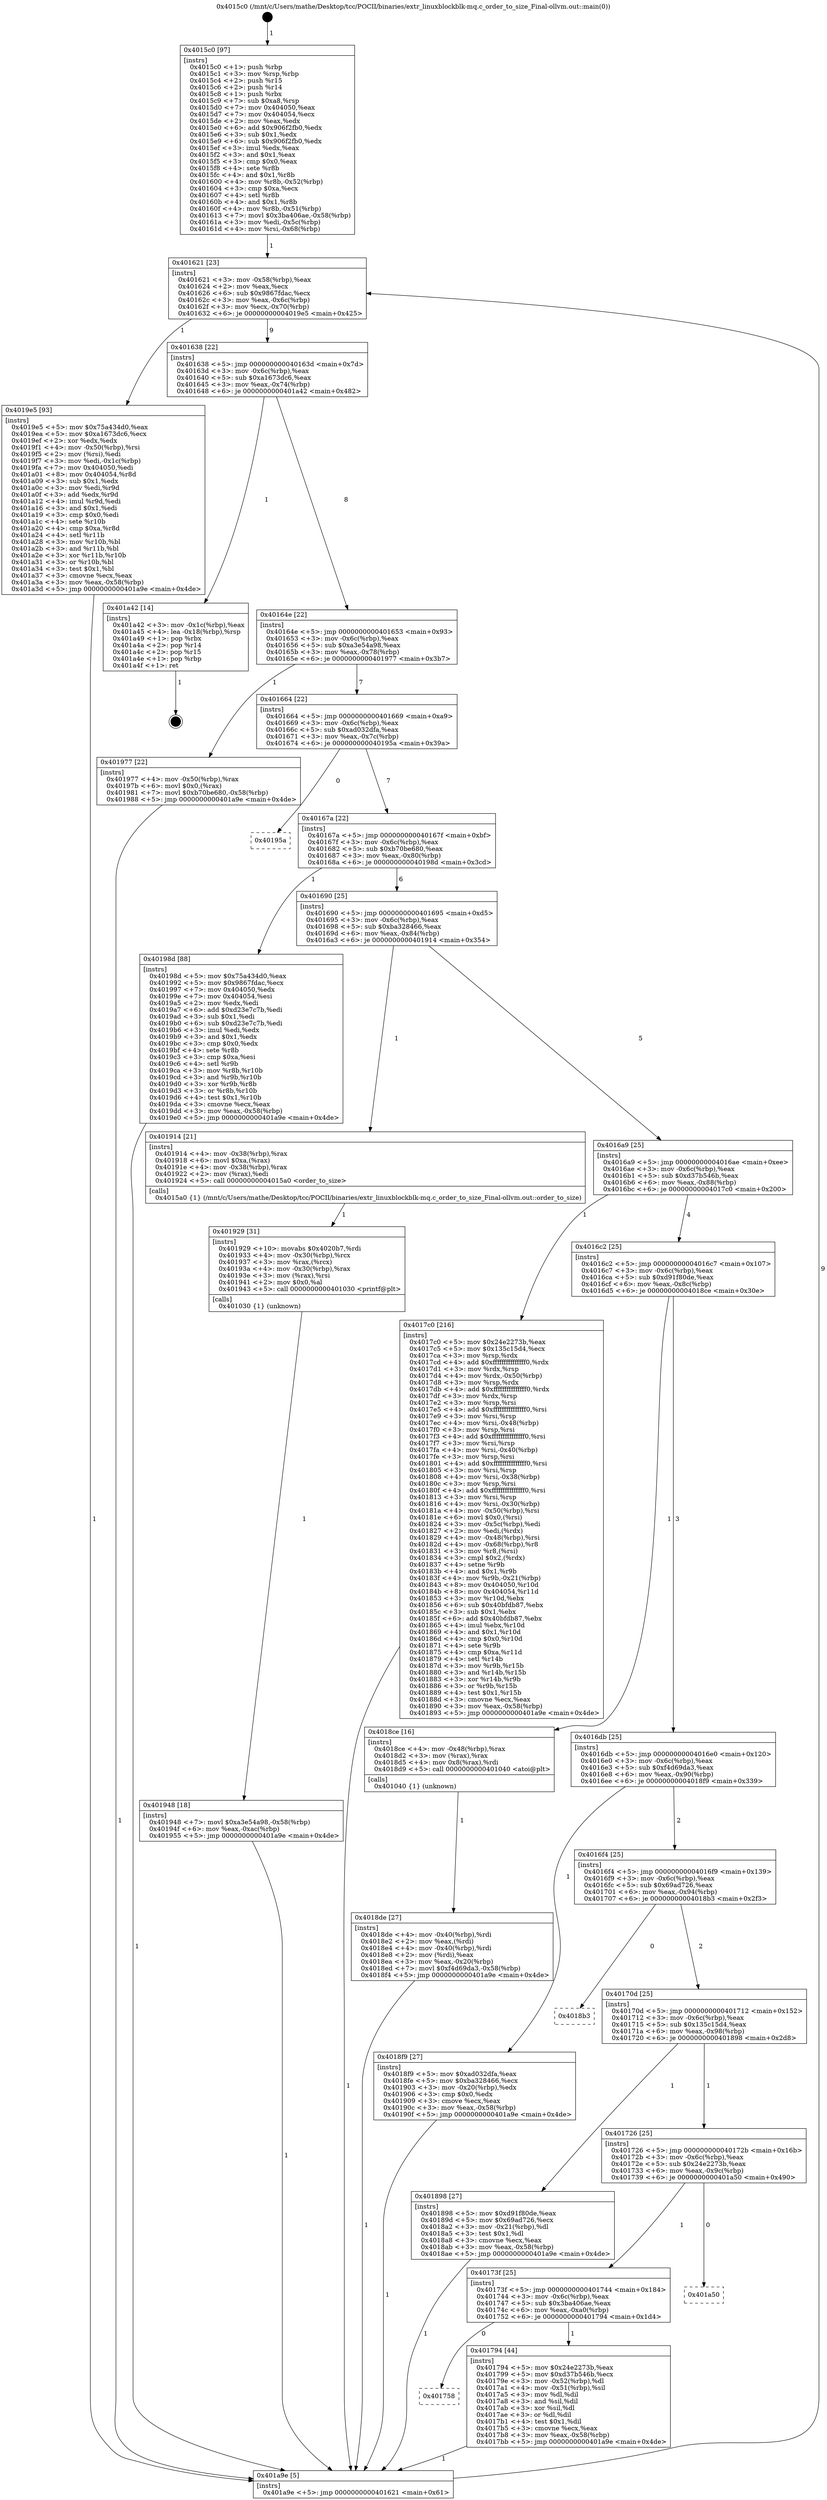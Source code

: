 digraph "0x4015c0" {
  label = "0x4015c0 (/mnt/c/Users/mathe/Desktop/tcc/POCII/binaries/extr_linuxblockblk-mq.c_order_to_size_Final-ollvm.out::main(0))"
  labelloc = "t"
  node[shape=record]

  Entry [label="",width=0.3,height=0.3,shape=circle,fillcolor=black,style=filled]
  "0x401621" [label="{
     0x401621 [23]\l
     | [instrs]\l
     &nbsp;&nbsp;0x401621 \<+3\>: mov -0x58(%rbp),%eax\l
     &nbsp;&nbsp;0x401624 \<+2\>: mov %eax,%ecx\l
     &nbsp;&nbsp;0x401626 \<+6\>: sub $0x9867fdac,%ecx\l
     &nbsp;&nbsp;0x40162c \<+3\>: mov %eax,-0x6c(%rbp)\l
     &nbsp;&nbsp;0x40162f \<+3\>: mov %ecx,-0x70(%rbp)\l
     &nbsp;&nbsp;0x401632 \<+6\>: je 00000000004019e5 \<main+0x425\>\l
  }"]
  "0x4019e5" [label="{
     0x4019e5 [93]\l
     | [instrs]\l
     &nbsp;&nbsp;0x4019e5 \<+5\>: mov $0x75a434d0,%eax\l
     &nbsp;&nbsp;0x4019ea \<+5\>: mov $0xa1673dc6,%ecx\l
     &nbsp;&nbsp;0x4019ef \<+2\>: xor %edx,%edx\l
     &nbsp;&nbsp;0x4019f1 \<+4\>: mov -0x50(%rbp),%rsi\l
     &nbsp;&nbsp;0x4019f5 \<+2\>: mov (%rsi),%edi\l
     &nbsp;&nbsp;0x4019f7 \<+3\>: mov %edi,-0x1c(%rbp)\l
     &nbsp;&nbsp;0x4019fa \<+7\>: mov 0x404050,%edi\l
     &nbsp;&nbsp;0x401a01 \<+8\>: mov 0x404054,%r8d\l
     &nbsp;&nbsp;0x401a09 \<+3\>: sub $0x1,%edx\l
     &nbsp;&nbsp;0x401a0c \<+3\>: mov %edi,%r9d\l
     &nbsp;&nbsp;0x401a0f \<+3\>: add %edx,%r9d\l
     &nbsp;&nbsp;0x401a12 \<+4\>: imul %r9d,%edi\l
     &nbsp;&nbsp;0x401a16 \<+3\>: and $0x1,%edi\l
     &nbsp;&nbsp;0x401a19 \<+3\>: cmp $0x0,%edi\l
     &nbsp;&nbsp;0x401a1c \<+4\>: sete %r10b\l
     &nbsp;&nbsp;0x401a20 \<+4\>: cmp $0xa,%r8d\l
     &nbsp;&nbsp;0x401a24 \<+4\>: setl %r11b\l
     &nbsp;&nbsp;0x401a28 \<+3\>: mov %r10b,%bl\l
     &nbsp;&nbsp;0x401a2b \<+3\>: and %r11b,%bl\l
     &nbsp;&nbsp;0x401a2e \<+3\>: xor %r11b,%r10b\l
     &nbsp;&nbsp;0x401a31 \<+3\>: or %r10b,%bl\l
     &nbsp;&nbsp;0x401a34 \<+3\>: test $0x1,%bl\l
     &nbsp;&nbsp;0x401a37 \<+3\>: cmovne %ecx,%eax\l
     &nbsp;&nbsp;0x401a3a \<+3\>: mov %eax,-0x58(%rbp)\l
     &nbsp;&nbsp;0x401a3d \<+5\>: jmp 0000000000401a9e \<main+0x4de\>\l
  }"]
  "0x401638" [label="{
     0x401638 [22]\l
     | [instrs]\l
     &nbsp;&nbsp;0x401638 \<+5\>: jmp 000000000040163d \<main+0x7d\>\l
     &nbsp;&nbsp;0x40163d \<+3\>: mov -0x6c(%rbp),%eax\l
     &nbsp;&nbsp;0x401640 \<+5\>: sub $0xa1673dc6,%eax\l
     &nbsp;&nbsp;0x401645 \<+3\>: mov %eax,-0x74(%rbp)\l
     &nbsp;&nbsp;0x401648 \<+6\>: je 0000000000401a42 \<main+0x482\>\l
  }"]
  Exit [label="",width=0.3,height=0.3,shape=circle,fillcolor=black,style=filled,peripheries=2]
  "0x401a42" [label="{
     0x401a42 [14]\l
     | [instrs]\l
     &nbsp;&nbsp;0x401a42 \<+3\>: mov -0x1c(%rbp),%eax\l
     &nbsp;&nbsp;0x401a45 \<+4\>: lea -0x18(%rbp),%rsp\l
     &nbsp;&nbsp;0x401a49 \<+1\>: pop %rbx\l
     &nbsp;&nbsp;0x401a4a \<+2\>: pop %r14\l
     &nbsp;&nbsp;0x401a4c \<+2\>: pop %r15\l
     &nbsp;&nbsp;0x401a4e \<+1\>: pop %rbp\l
     &nbsp;&nbsp;0x401a4f \<+1\>: ret\l
  }"]
  "0x40164e" [label="{
     0x40164e [22]\l
     | [instrs]\l
     &nbsp;&nbsp;0x40164e \<+5\>: jmp 0000000000401653 \<main+0x93\>\l
     &nbsp;&nbsp;0x401653 \<+3\>: mov -0x6c(%rbp),%eax\l
     &nbsp;&nbsp;0x401656 \<+5\>: sub $0xa3e54a98,%eax\l
     &nbsp;&nbsp;0x40165b \<+3\>: mov %eax,-0x78(%rbp)\l
     &nbsp;&nbsp;0x40165e \<+6\>: je 0000000000401977 \<main+0x3b7\>\l
  }"]
  "0x401948" [label="{
     0x401948 [18]\l
     | [instrs]\l
     &nbsp;&nbsp;0x401948 \<+7\>: movl $0xa3e54a98,-0x58(%rbp)\l
     &nbsp;&nbsp;0x40194f \<+6\>: mov %eax,-0xac(%rbp)\l
     &nbsp;&nbsp;0x401955 \<+5\>: jmp 0000000000401a9e \<main+0x4de\>\l
  }"]
  "0x401977" [label="{
     0x401977 [22]\l
     | [instrs]\l
     &nbsp;&nbsp;0x401977 \<+4\>: mov -0x50(%rbp),%rax\l
     &nbsp;&nbsp;0x40197b \<+6\>: movl $0x0,(%rax)\l
     &nbsp;&nbsp;0x401981 \<+7\>: movl $0xb70be680,-0x58(%rbp)\l
     &nbsp;&nbsp;0x401988 \<+5\>: jmp 0000000000401a9e \<main+0x4de\>\l
  }"]
  "0x401664" [label="{
     0x401664 [22]\l
     | [instrs]\l
     &nbsp;&nbsp;0x401664 \<+5\>: jmp 0000000000401669 \<main+0xa9\>\l
     &nbsp;&nbsp;0x401669 \<+3\>: mov -0x6c(%rbp),%eax\l
     &nbsp;&nbsp;0x40166c \<+5\>: sub $0xad032dfa,%eax\l
     &nbsp;&nbsp;0x401671 \<+3\>: mov %eax,-0x7c(%rbp)\l
     &nbsp;&nbsp;0x401674 \<+6\>: je 000000000040195a \<main+0x39a\>\l
  }"]
  "0x401929" [label="{
     0x401929 [31]\l
     | [instrs]\l
     &nbsp;&nbsp;0x401929 \<+10\>: movabs $0x4020b7,%rdi\l
     &nbsp;&nbsp;0x401933 \<+4\>: mov -0x30(%rbp),%rcx\l
     &nbsp;&nbsp;0x401937 \<+3\>: mov %rax,(%rcx)\l
     &nbsp;&nbsp;0x40193a \<+4\>: mov -0x30(%rbp),%rax\l
     &nbsp;&nbsp;0x40193e \<+3\>: mov (%rax),%rsi\l
     &nbsp;&nbsp;0x401941 \<+2\>: mov $0x0,%al\l
     &nbsp;&nbsp;0x401943 \<+5\>: call 0000000000401030 \<printf@plt\>\l
     | [calls]\l
     &nbsp;&nbsp;0x401030 \{1\} (unknown)\l
  }"]
  "0x40195a" [label="{
     0x40195a\l
  }", style=dashed]
  "0x40167a" [label="{
     0x40167a [22]\l
     | [instrs]\l
     &nbsp;&nbsp;0x40167a \<+5\>: jmp 000000000040167f \<main+0xbf\>\l
     &nbsp;&nbsp;0x40167f \<+3\>: mov -0x6c(%rbp),%eax\l
     &nbsp;&nbsp;0x401682 \<+5\>: sub $0xb70be680,%eax\l
     &nbsp;&nbsp;0x401687 \<+3\>: mov %eax,-0x80(%rbp)\l
     &nbsp;&nbsp;0x40168a \<+6\>: je 000000000040198d \<main+0x3cd\>\l
  }"]
  "0x4018de" [label="{
     0x4018de [27]\l
     | [instrs]\l
     &nbsp;&nbsp;0x4018de \<+4\>: mov -0x40(%rbp),%rdi\l
     &nbsp;&nbsp;0x4018e2 \<+2\>: mov %eax,(%rdi)\l
     &nbsp;&nbsp;0x4018e4 \<+4\>: mov -0x40(%rbp),%rdi\l
     &nbsp;&nbsp;0x4018e8 \<+2\>: mov (%rdi),%eax\l
     &nbsp;&nbsp;0x4018ea \<+3\>: mov %eax,-0x20(%rbp)\l
     &nbsp;&nbsp;0x4018ed \<+7\>: movl $0xf4d69da3,-0x58(%rbp)\l
     &nbsp;&nbsp;0x4018f4 \<+5\>: jmp 0000000000401a9e \<main+0x4de\>\l
  }"]
  "0x40198d" [label="{
     0x40198d [88]\l
     | [instrs]\l
     &nbsp;&nbsp;0x40198d \<+5\>: mov $0x75a434d0,%eax\l
     &nbsp;&nbsp;0x401992 \<+5\>: mov $0x9867fdac,%ecx\l
     &nbsp;&nbsp;0x401997 \<+7\>: mov 0x404050,%edx\l
     &nbsp;&nbsp;0x40199e \<+7\>: mov 0x404054,%esi\l
     &nbsp;&nbsp;0x4019a5 \<+2\>: mov %edx,%edi\l
     &nbsp;&nbsp;0x4019a7 \<+6\>: add $0xd23e7c7b,%edi\l
     &nbsp;&nbsp;0x4019ad \<+3\>: sub $0x1,%edi\l
     &nbsp;&nbsp;0x4019b0 \<+6\>: sub $0xd23e7c7b,%edi\l
     &nbsp;&nbsp;0x4019b6 \<+3\>: imul %edi,%edx\l
     &nbsp;&nbsp;0x4019b9 \<+3\>: and $0x1,%edx\l
     &nbsp;&nbsp;0x4019bc \<+3\>: cmp $0x0,%edx\l
     &nbsp;&nbsp;0x4019bf \<+4\>: sete %r8b\l
     &nbsp;&nbsp;0x4019c3 \<+3\>: cmp $0xa,%esi\l
     &nbsp;&nbsp;0x4019c6 \<+4\>: setl %r9b\l
     &nbsp;&nbsp;0x4019ca \<+3\>: mov %r8b,%r10b\l
     &nbsp;&nbsp;0x4019cd \<+3\>: and %r9b,%r10b\l
     &nbsp;&nbsp;0x4019d0 \<+3\>: xor %r9b,%r8b\l
     &nbsp;&nbsp;0x4019d3 \<+3\>: or %r8b,%r10b\l
     &nbsp;&nbsp;0x4019d6 \<+4\>: test $0x1,%r10b\l
     &nbsp;&nbsp;0x4019da \<+3\>: cmovne %ecx,%eax\l
     &nbsp;&nbsp;0x4019dd \<+3\>: mov %eax,-0x58(%rbp)\l
     &nbsp;&nbsp;0x4019e0 \<+5\>: jmp 0000000000401a9e \<main+0x4de\>\l
  }"]
  "0x401690" [label="{
     0x401690 [25]\l
     | [instrs]\l
     &nbsp;&nbsp;0x401690 \<+5\>: jmp 0000000000401695 \<main+0xd5\>\l
     &nbsp;&nbsp;0x401695 \<+3\>: mov -0x6c(%rbp),%eax\l
     &nbsp;&nbsp;0x401698 \<+5\>: sub $0xba328466,%eax\l
     &nbsp;&nbsp;0x40169d \<+6\>: mov %eax,-0x84(%rbp)\l
     &nbsp;&nbsp;0x4016a3 \<+6\>: je 0000000000401914 \<main+0x354\>\l
  }"]
  "0x4015c0" [label="{
     0x4015c0 [97]\l
     | [instrs]\l
     &nbsp;&nbsp;0x4015c0 \<+1\>: push %rbp\l
     &nbsp;&nbsp;0x4015c1 \<+3\>: mov %rsp,%rbp\l
     &nbsp;&nbsp;0x4015c4 \<+2\>: push %r15\l
     &nbsp;&nbsp;0x4015c6 \<+2\>: push %r14\l
     &nbsp;&nbsp;0x4015c8 \<+1\>: push %rbx\l
     &nbsp;&nbsp;0x4015c9 \<+7\>: sub $0xa8,%rsp\l
     &nbsp;&nbsp;0x4015d0 \<+7\>: mov 0x404050,%eax\l
     &nbsp;&nbsp;0x4015d7 \<+7\>: mov 0x404054,%ecx\l
     &nbsp;&nbsp;0x4015de \<+2\>: mov %eax,%edx\l
     &nbsp;&nbsp;0x4015e0 \<+6\>: add $0x906f2fb0,%edx\l
     &nbsp;&nbsp;0x4015e6 \<+3\>: sub $0x1,%edx\l
     &nbsp;&nbsp;0x4015e9 \<+6\>: sub $0x906f2fb0,%edx\l
     &nbsp;&nbsp;0x4015ef \<+3\>: imul %edx,%eax\l
     &nbsp;&nbsp;0x4015f2 \<+3\>: and $0x1,%eax\l
     &nbsp;&nbsp;0x4015f5 \<+3\>: cmp $0x0,%eax\l
     &nbsp;&nbsp;0x4015f8 \<+4\>: sete %r8b\l
     &nbsp;&nbsp;0x4015fc \<+4\>: and $0x1,%r8b\l
     &nbsp;&nbsp;0x401600 \<+4\>: mov %r8b,-0x52(%rbp)\l
     &nbsp;&nbsp;0x401604 \<+3\>: cmp $0xa,%ecx\l
     &nbsp;&nbsp;0x401607 \<+4\>: setl %r8b\l
     &nbsp;&nbsp;0x40160b \<+4\>: and $0x1,%r8b\l
     &nbsp;&nbsp;0x40160f \<+4\>: mov %r8b,-0x51(%rbp)\l
     &nbsp;&nbsp;0x401613 \<+7\>: movl $0x3ba406ae,-0x58(%rbp)\l
     &nbsp;&nbsp;0x40161a \<+3\>: mov %edi,-0x5c(%rbp)\l
     &nbsp;&nbsp;0x40161d \<+4\>: mov %rsi,-0x68(%rbp)\l
  }"]
  "0x401914" [label="{
     0x401914 [21]\l
     | [instrs]\l
     &nbsp;&nbsp;0x401914 \<+4\>: mov -0x38(%rbp),%rax\l
     &nbsp;&nbsp;0x401918 \<+6\>: movl $0xa,(%rax)\l
     &nbsp;&nbsp;0x40191e \<+4\>: mov -0x38(%rbp),%rax\l
     &nbsp;&nbsp;0x401922 \<+2\>: mov (%rax),%edi\l
     &nbsp;&nbsp;0x401924 \<+5\>: call 00000000004015a0 \<order_to_size\>\l
     | [calls]\l
     &nbsp;&nbsp;0x4015a0 \{1\} (/mnt/c/Users/mathe/Desktop/tcc/POCII/binaries/extr_linuxblockblk-mq.c_order_to_size_Final-ollvm.out::order_to_size)\l
  }"]
  "0x4016a9" [label="{
     0x4016a9 [25]\l
     | [instrs]\l
     &nbsp;&nbsp;0x4016a9 \<+5\>: jmp 00000000004016ae \<main+0xee\>\l
     &nbsp;&nbsp;0x4016ae \<+3\>: mov -0x6c(%rbp),%eax\l
     &nbsp;&nbsp;0x4016b1 \<+5\>: sub $0xd37b546b,%eax\l
     &nbsp;&nbsp;0x4016b6 \<+6\>: mov %eax,-0x88(%rbp)\l
     &nbsp;&nbsp;0x4016bc \<+6\>: je 00000000004017c0 \<main+0x200\>\l
  }"]
  "0x401a9e" [label="{
     0x401a9e [5]\l
     | [instrs]\l
     &nbsp;&nbsp;0x401a9e \<+5\>: jmp 0000000000401621 \<main+0x61\>\l
  }"]
  "0x4017c0" [label="{
     0x4017c0 [216]\l
     | [instrs]\l
     &nbsp;&nbsp;0x4017c0 \<+5\>: mov $0x24e2273b,%eax\l
     &nbsp;&nbsp;0x4017c5 \<+5\>: mov $0x135c15d4,%ecx\l
     &nbsp;&nbsp;0x4017ca \<+3\>: mov %rsp,%rdx\l
     &nbsp;&nbsp;0x4017cd \<+4\>: add $0xfffffffffffffff0,%rdx\l
     &nbsp;&nbsp;0x4017d1 \<+3\>: mov %rdx,%rsp\l
     &nbsp;&nbsp;0x4017d4 \<+4\>: mov %rdx,-0x50(%rbp)\l
     &nbsp;&nbsp;0x4017d8 \<+3\>: mov %rsp,%rdx\l
     &nbsp;&nbsp;0x4017db \<+4\>: add $0xfffffffffffffff0,%rdx\l
     &nbsp;&nbsp;0x4017df \<+3\>: mov %rdx,%rsp\l
     &nbsp;&nbsp;0x4017e2 \<+3\>: mov %rsp,%rsi\l
     &nbsp;&nbsp;0x4017e5 \<+4\>: add $0xfffffffffffffff0,%rsi\l
     &nbsp;&nbsp;0x4017e9 \<+3\>: mov %rsi,%rsp\l
     &nbsp;&nbsp;0x4017ec \<+4\>: mov %rsi,-0x48(%rbp)\l
     &nbsp;&nbsp;0x4017f0 \<+3\>: mov %rsp,%rsi\l
     &nbsp;&nbsp;0x4017f3 \<+4\>: add $0xfffffffffffffff0,%rsi\l
     &nbsp;&nbsp;0x4017f7 \<+3\>: mov %rsi,%rsp\l
     &nbsp;&nbsp;0x4017fa \<+4\>: mov %rsi,-0x40(%rbp)\l
     &nbsp;&nbsp;0x4017fe \<+3\>: mov %rsp,%rsi\l
     &nbsp;&nbsp;0x401801 \<+4\>: add $0xfffffffffffffff0,%rsi\l
     &nbsp;&nbsp;0x401805 \<+3\>: mov %rsi,%rsp\l
     &nbsp;&nbsp;0x401808 \<+4\>: mov %rsi,-0x38(%rbp)\l
     &nbsp;&nbsp;0x40180c \<+3\>: mov %rsp,%rsi\l
     &nbsp;&nbsp;0x40180f \<+4\>: add $0xfffffffffffffff0,%rsi\l
     &nbsp;&nbsp;0x401813 \<+3\>: mov %rsi,%rsp\l
     &nbsp;&nbsp;0x401816 \<+4\>: mov %rsi,-0x30(%rbp)\l
     &nbsp;&nbsp;0x40181a \<+4\>: mov -0x50(%rbp),%rsi\l
     &nbsp;&nbsp;0x40181e \<+6\>: movl $0x0,(%rsi)\l
     &nbsp;&nbsp;0x401824 \<+3\>: mov -0x5c(%rbp),%edi\l
     &nbsp;&nbsp;0x401827 \<+2\>: mov %edi,(%rdx)\l
     &nbsp;&nbsp;0x401829 \<+4\>: mov -0x48(%rbp),%rsi\l
     &nbsp;&nbsp;0x40182d \<+4\>: mov -0x68(%rbp),%r8\l
     &nbsp;&nbsp;0x401831 \<+3\>: mov %r8,(%rsi)\l
     &nbsp;&nbsp;0x401834 \<+3\>: cmpl $0x2,(%rdx)\l
     &nbsp;&nbsp;0x401837 \<+4\>: setne %r9b\l
     &nbsp;&nbsp;0x40183b \<+4\>: and $0x1,%r9b\l
     &nbsp;&nbsp;0x40183f \<+4\>: mov %r9b,-0x21(%rbp)\l
     &nbsp;&nbsp;0x401843 \<+8\>: mov 0x404050,%r10d\l
     &nbsp;&nbsp;0x40184b \<+8\>: mov 0x404054,%r11d\l
     &nbsp;&nbsp;0x401853 \<+3\>: mov %r10d,%ebx\l
     &nbsp;&nbsp;0x401856 \<+6\>: sub $0x40bfdb87,%ebx\l
     &nbsp;&nbsp;0x40185c \<+3\>: sub $0x1,%ebx\l
     &nbsp;&nbsp;0x40185f \<+6\>: add $0x40bfdb87,%ebx\l
     &nbsp;&nbsp;0x401865 \<+4\>: imul %ebx,%r10d\l
     &nbsp;&nbsp;0x401869 \<+4\>: and $0x1,%r10d\l
     &nbsp;&nbsp;0x40186d \<+4\>: cmp $0x0,%r10d\l
     &nbsp;&nbsp;0x401871 \<+4\>: sete %r9b\l
     &nbsp;&nbsp;0x401875 \<+4\>: cmp $0xa,%r11d\l
     &nbsp;&nbsp;0x401879 \<+4\>: setl %r14b\l
     &nbsp;&nbsp;0x40187d \<+3\>: mov %r9b,%r15b\l
     &nbsp;&nbsp;0x401880 \<+3\>: and %r14b,%r15b\l
     &nbsp;&nbsp;0x401883 \<+3\>: xor %r14b,%r9b\l
     &nbsp;&nbsp;0x401886 \<+3\>: or %r9b,%r15b\l
     &nbsp;&nbsp;0x401889 \<+4\>: test $0x1,%r15b\l
     &nbsp;&nbsp;0x40188d \<+3\>: cmovne %ecx,%eax\l
     &nbsp;&nbsp;0x401890 \<+3\>: mov %eax,-0x58(%rbp)\l
     &nbsp;&nbsp;0x401893 \<+5\>: jmp 0000000000401a9e \<main+0x4de\>\l
  }"]
  "0x4016c2" [label="{
     0x4016c2 [25]\l
     | [instrs]\l
     &nbsp;&nbsp;0x4016c2 \<+5\>: jmp 00000000004016c7 \<main+0x107\>\l
     &nbsp;&nbsp;0x4016c7 \<+3\>: mov -0x6c(%rbp),%eax\l
     &nbsp;&nbsp;0x4016ca \<+5\>: sub $0xd91f80de,%eax\l
     &nbsp;&nbsp;0x4016cf \<+6\>: mov %eax,-0x8c(%rbp)\l
     &nbsp;&nbsp;0x4016d5 \<+6\>: je 00000000004018ce \<main+0x30e\>\l
  }"]
  "0x401758" [label="{
     0x401758\l
  }", style=dashed]
  "0x4018ce" [label="{
     0x4018ce [16]\l
     | [instrs]\l
     &nbsp;&nbsp;0x4018ce \<+4\>: mov -0x48(%rbp),%rax\l
     &nbsp;&nbsp;0x4018d2 \<+3\>: mov (%rax),%rax\l
     &nbsp;&nbsp;0x4018d5 \<+4\>: mov 0x8(%rax),%rdi\l
     &nbsp;&nbsp;0x4018d9 \<+5\>: call 0000000000401040 \<atoi@plt\>\l
     | [calls]\l
     &nbsp;&nbsp;0x401040 \{1\} (unknown)\l
  }"]
  "0x4016db" [label="{
     0x4016db [25]\l
     | [instrs]\l
     &nbsp;&nbsp;0x4016db \<+5\>: jmp 00000000004016e0 \<main+0x120\>\l
     &nbsp;&nbsp;0x4016e0 \<+3\>: mov -0x6c(%rbp),%eax\l
     &nbsp;&nbsp;0x4016e3 \<+5\>: sub $0xf4d69da3,%eax\l
     &nbsp;&nbsp;0x4016e8 \<+6\>: mov %eax,-0x90(%rbp)\l
     &nbsp;&nbsp;0x4016ee \<+6\>: je 00000000004018f9 \<main+0x339\>\l
  }"]
  "0x401794" [label="{
     0x401794 [44]\l
     | [instrs]\l
     &nbsp;&nbsp;0x401794 \<+5\>: mov $0x24e2273b,%eax\l
     &nbsp;&nbsp;0x401799 \<+5\>: mov $0xd37b546b,%ecx\l
     &nbsp;&nbsp;0x40179e \<+3\>: mov -0x52(%rbp),%dl\l
     &nbsp;&nbsp;0x4017a1 \<+4\>: mov -0x51(%rbp),%sil\l
     &nbsp;&nbsp;0x4017a5 \<+3\>: mov %dl,%dil\l
     &nbsp;&nbsp;0x4017a8 \<+3\>: and %sil,%dil\l
     &nbsp;&nbsp;0x4017ab \<+3\>: xor %sil,%dl\l
     &nbsp;&nbsp;0x4017ae \<+3\>: or %dl,%dil\l
     &nbsp;&nbsp;0x4017b1 \<+4\>: test $0x1,%dil\l
     &nbsp;&nbsp;0x4017b5 \<+3\>: cmovne %ecx,%eax\l
     &nbsp;&nbsp;0x4017b8 \<+3\>: mov %eax,-0x58(%rbp)\l
     &nbsp;&nbsp;0x4017bb \<+5\>: jmp 0000000000401a9e \<main+0x4de\>\l
  }"]
  "0x4018f9" [label="{
     0x4018f9 [27]\l
     | [instrs]\l
     &nbsp;&nbsp;0x4018f9 \<+5\>: mov $0xad032dfa,%eax\l
     &nbsp;&nbsp;0x4018fe \<+5\>: mov $0xba328466,%ecx\l
     &nbsp;&nbsp;0x401903 \<+3\>: mov -0x20(%rbp),%edx\l
     &nbsp;&nbsp;0x401906 \<+3\>: cmp $0x0,%edx\l
     &nbsp;&nbsp;0x401909 \<+3\>: cmove %ecx,%eax\l
     &nbsp;&nbsp;0x40190c \<+3\>: mov %eax,-0x58(%rbp)\l
     &nbsp;&nbsp;0x40190f \<+5\>: jmp 0000000000401a9e \<main+0x4de\>\l
  }"]
  "0x4016f4" [label="{
     0x4016f4 [25]\l
     | [instrs]\l
     &nbsp;&nbsp;0x4016f4 \<+5\>: jmp 00000000004016f9 \<main+0x139\>\l
     &nbsp;&nbsp;0x4016f9 \<+3\>: mov -0x6c(%rbp),%eax\l
     &nbsp;&nbsp;0x4016fc \<+5\>: sub $0x69ad726,%eax\l
     &nbsp;&nbsp;0x401701 \<+6\>: mov %eax,-0x94(%rbp)\l
     &nbsp;&nbsp;0x401707 \<+6\>: je 00000000004018b3 \<main+0x2f3\>\l
  }"]
  "0x40173f" [label="{
     0x40173f [25]\l
     | [instrs]\l
     &nbsp;&nbsp;0x40173f \<+5\>: jmp 0000000000401744 \<main+0x184\>\l
     &nbsp;&nbsp;0x401744 \<+3\>: mov -0x6c(%rbp),%eax\l
     &nbsp;&nbsp;0x401747 \<+5\>: sub $0x3ba406ae,%eax\l
     &nbsp;&nbsp;0x40174c \<+6\>: mov %eax,-0xa0(%rbp)\l
     &nbsp;&nbsp;0x401752 \<+6\>: je 0000000000401794 \<main+0x1d4\>\l
  }"]
  "0x4018b3" [label="{
     0x4018b3\l
  }", style=dashed]
  "0x40170d" [label="{
     0x40170d [25]\l
     | [instrs]\l
     &nbsp;&nbsp;0x40170d \<+5\>: jmp 0000000000401712 \<main+0x152\>\l
     &nbsp;&nbsp;0x401712 \<+3\>: mov -0x6c(%rbp),%eax\l
     &nbsp;&nbsp;0x401715 \<+5\>: sub $0x135c15d4,%eax\l
     &nbsp;&nbsp;0x40171a \<+6\>: mov %eax,-0x98(%rbp)\l
     &nbsp;&nbsp;0x401720 \<+6\>: je 0000000000401898 \<main+0x2d8\>\l
  }"]
  "0x401a50" [label="{
     0x401a50\l
  }", style=dashed]
  "0x401898" [label="{
     0x401898 [27]\l
     | [instrs]\l
     &nbsp;&nbsp;0x401898 \<+5\>: mov $0xd91f80de,%eax\l
     &nbsp;&nbsp;0x40189d \<+5\>: mov $0x69ad726,%ecx\l
     &nbsp;&nbsp;0x4018a2 \<+3\>: mov -0x21(%rbp),%dl\l
     &nbsp;&nbsp;0x4018a5 \<+3\>: test $0x1,%dl\l
     &nbsp;&nbsp;0x4018a8 \<+3\>: cmovne %ecx,%eax\l
     &nbsp;&nbsp;0x4018ab \<+3\>: mov %eax,-0x58(%rbp)\l
     &nbsp;&nbsp;0x4018ae \<+5\>: jmp 0000000000401a9e \<main+0x4de\>\l
  }"]
  "0x401726" [label="{
     0x401726 [25]\l
     | [instrs]\l
     &nbsp;&nbsp;0x401726 \<+5\>: jmp 000000000040172b \<main+0x16b\>\l
     &nbsp;&nbsp;0x40172b \<+3\>: mov -0x6c(%rbp),%eax\l
     &nbsp;&nbsp;0x40172e \<+5\>: sub $0x24e2273b,%eax\l
     &nbsp;&nbsp;0x401733 \<+6\>: mov %eax,-0x9c(%rbp)\l
     &nbsp;&nbsp;0x401739 \<+6\>: je 0000000000401a50 \<main+0x490\>\l
  }"]
  Entry -> "0x4015c0" [label=" 1"]
  "0x401621" -> "0x4019e5" [label=" 1"]
  "0x401621" -> "0x401638" [label=" 9"]
  "0x401a42" -> Exit [label=" 1"]
  "0x401638" -> "0x401a42" [label=" 1"]
  "0x401638" -> "0x40164e" [label=" 8"]
  "0x4019e5" -> "0x401a9e" [label=" 1"]
  "0x40164e" -> "0x401977" [label=" 1"]
  "0x40164e" -> "0x401664" [label=" 7"]
  "0x40198d" -> "0x401a9e" [label=" 1"]
  "0x401664" -> "0x40195a" [label=" 0"]
  "0x401664" -> "0x40167a" [label=" 7"]
  "0x401977" -> "0x401a9e" [label=" 1"]
  "0x40167a" -> "0x40198d" [label=" 1"]
  "0x40167a" -> "0x401690" [label=" 6"]
  "0x401948" -> "0x401a9e" [label=" 1"]
  "0x401690" -> "0x401914" [label=" 1"]
  "0x401690" -> "0x4016a9" [label=" 5"]
  "0x401929" -> "0x401948" [label=" 1"]
  "0x4016a9" -> "0x4017c0" [label=" 1"]
  "0x4016a9" -> "0x4016c2" [label=" 4"]
  "0x401914" -> "0x401929" [label=" 1"]
  "0x4016c2" -> "0x4018ce" [label=" 1"]
  "0x4016c2" -> "0x4016db" [label=" 3"]
  "0x4018f9" -> "0x401a9e" [label=" 1"]
  "0x4016db" -> "0x4018f9" [label=" 1"]
  "0x4016db" -> "0x4016f4" [label=" 2"]
  "0x4018de" -> "0x401a9e" [label=" 1"]
  "0x4016f4" -> "0x4018b3" [label=" 0"]
  "0x4016f4" -> "0x40170d" [label=" 2"]
  "0x401898" -> "0x401a9e" [label=" 1"]
  "0x40170d" -> "0x401898" [label=" 1"]
  "0x40170d" -> "0x401726" [label=" 1"]
  "0x4017c0" -> "0x401a9e" [label=" 1"]
  "0x401726" -> "0x401a50" [label=" 0"]
  "0x401726" -> "0x40173f" [label=" 1"]
  "0x4018ce" -> "0x4018de" [label=" 1"]
  "0x40173f" -> "0x401794" [label=" 1"]
  "0x40173f" -> "0x401758" [label=" 0"]
  "0x401794" -> "0x401a9e" [label=" 1"]
  "0x4015c0" -> "0x401621" [label=" 1"]
  "0x401a9e" -> "0x401621" [label=" 9"]
}
